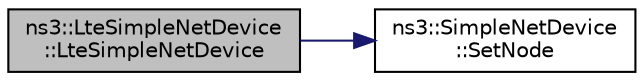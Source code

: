 digraph "ns3::LteSimpleNetDevice::LteSimpleNetDevice"
{
 // LATEX_PDF_SIZE
  edge [fontname="Helvetica",fontsize="10",labelfontname="Helvetica",labelfontsize="10"];
  node [fontname="Helvetica",fontsize="10",shape=record];
  rankdir="LR";
  Node1 [label="ns3::LteSimpleNetDevice\l::LteSimpleNetDevice",height=0.2,width=0.4,color="black", fillcolor="grey75", style="filled", fontcolor="black",tooltip="Constructor."];
  Node1 -> Node2 [color="midnightblue",fontsize="10",style="solid",fontname="Helvetica"];
  Node2 [label="ns3::SimpleNetDevice\l::SetNode",height=0.2,width=0.4,color="black", fillcolor="white", style="filled",URL="$classns3_1_1_simple_net_device.html#a7b0e64c1e4ee9841de0a892db96ddd68",tooltip=" "];
}

